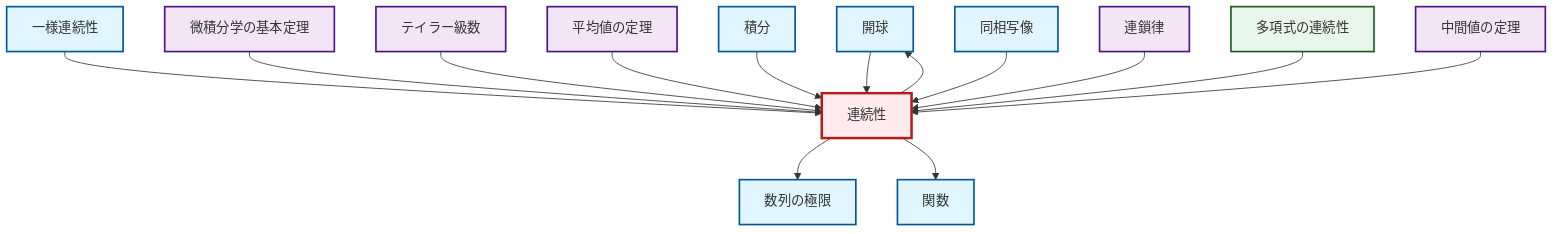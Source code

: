 graph TD
    classDef definition fill:#e1f5fe,stroke:#01579b,stroke-width:2px
    classDef theorem fill:#f3e5f5,stroke:#4a148c,stroke-width:2px
    classDef axiom fill:#fff3e0,stroke:#e65100,stroke-width:2px
    classDef example fill:#e8f5e9,stroke:#1b5e20,stroke-width:2px
    classDef current fill:#ffebee,stroke:#b71c1c,stroke-width:3px
    def-open-ball["開球"]:::definition
    thm-mean-value["平均値の定理"]:::theorem
    def-homeomorphism["同相写像"]:::definition
    thm-taylor-series["テイラー級数"]:::theorem
    def-function["関数"]:::definition
    thm-fundamental-calculus["微積分学の基本定理"]:::theorem
    ex-polynomial-continuity["多項式の連続性"]:::example
    def-uniform-continuity["一様連続性"]:::definition
    thm-chain-rule["連鎖律"]:::theorem
    def-integral["積分"]:::definition
    def-limit["数列の極限"]:::definition
    def-continuity["連続性"]:::definition
    thm-intermediate-value["中間値の定理"]:::theorem
    def-continuity --> def-limit
    def-uniform-continuity --> def-continuity
    thm-fundamental-calculus --> def-continuity
    def-open-ball --> def-continuity
    thm-taylor-series --> def-continuity
    thm-mean-value --> def-continuity
    def-integral --> def-continuity
    def-homeomorphism --> def-continuity
    def-continuity --> def-function
    thm-chain-rule --> def-continuity
    ex-polynomial-continuity --> def-continuity
    def-continuity --> def-open-ball
    thm-intermediate-value --> def-continuity
    class def-continuity current